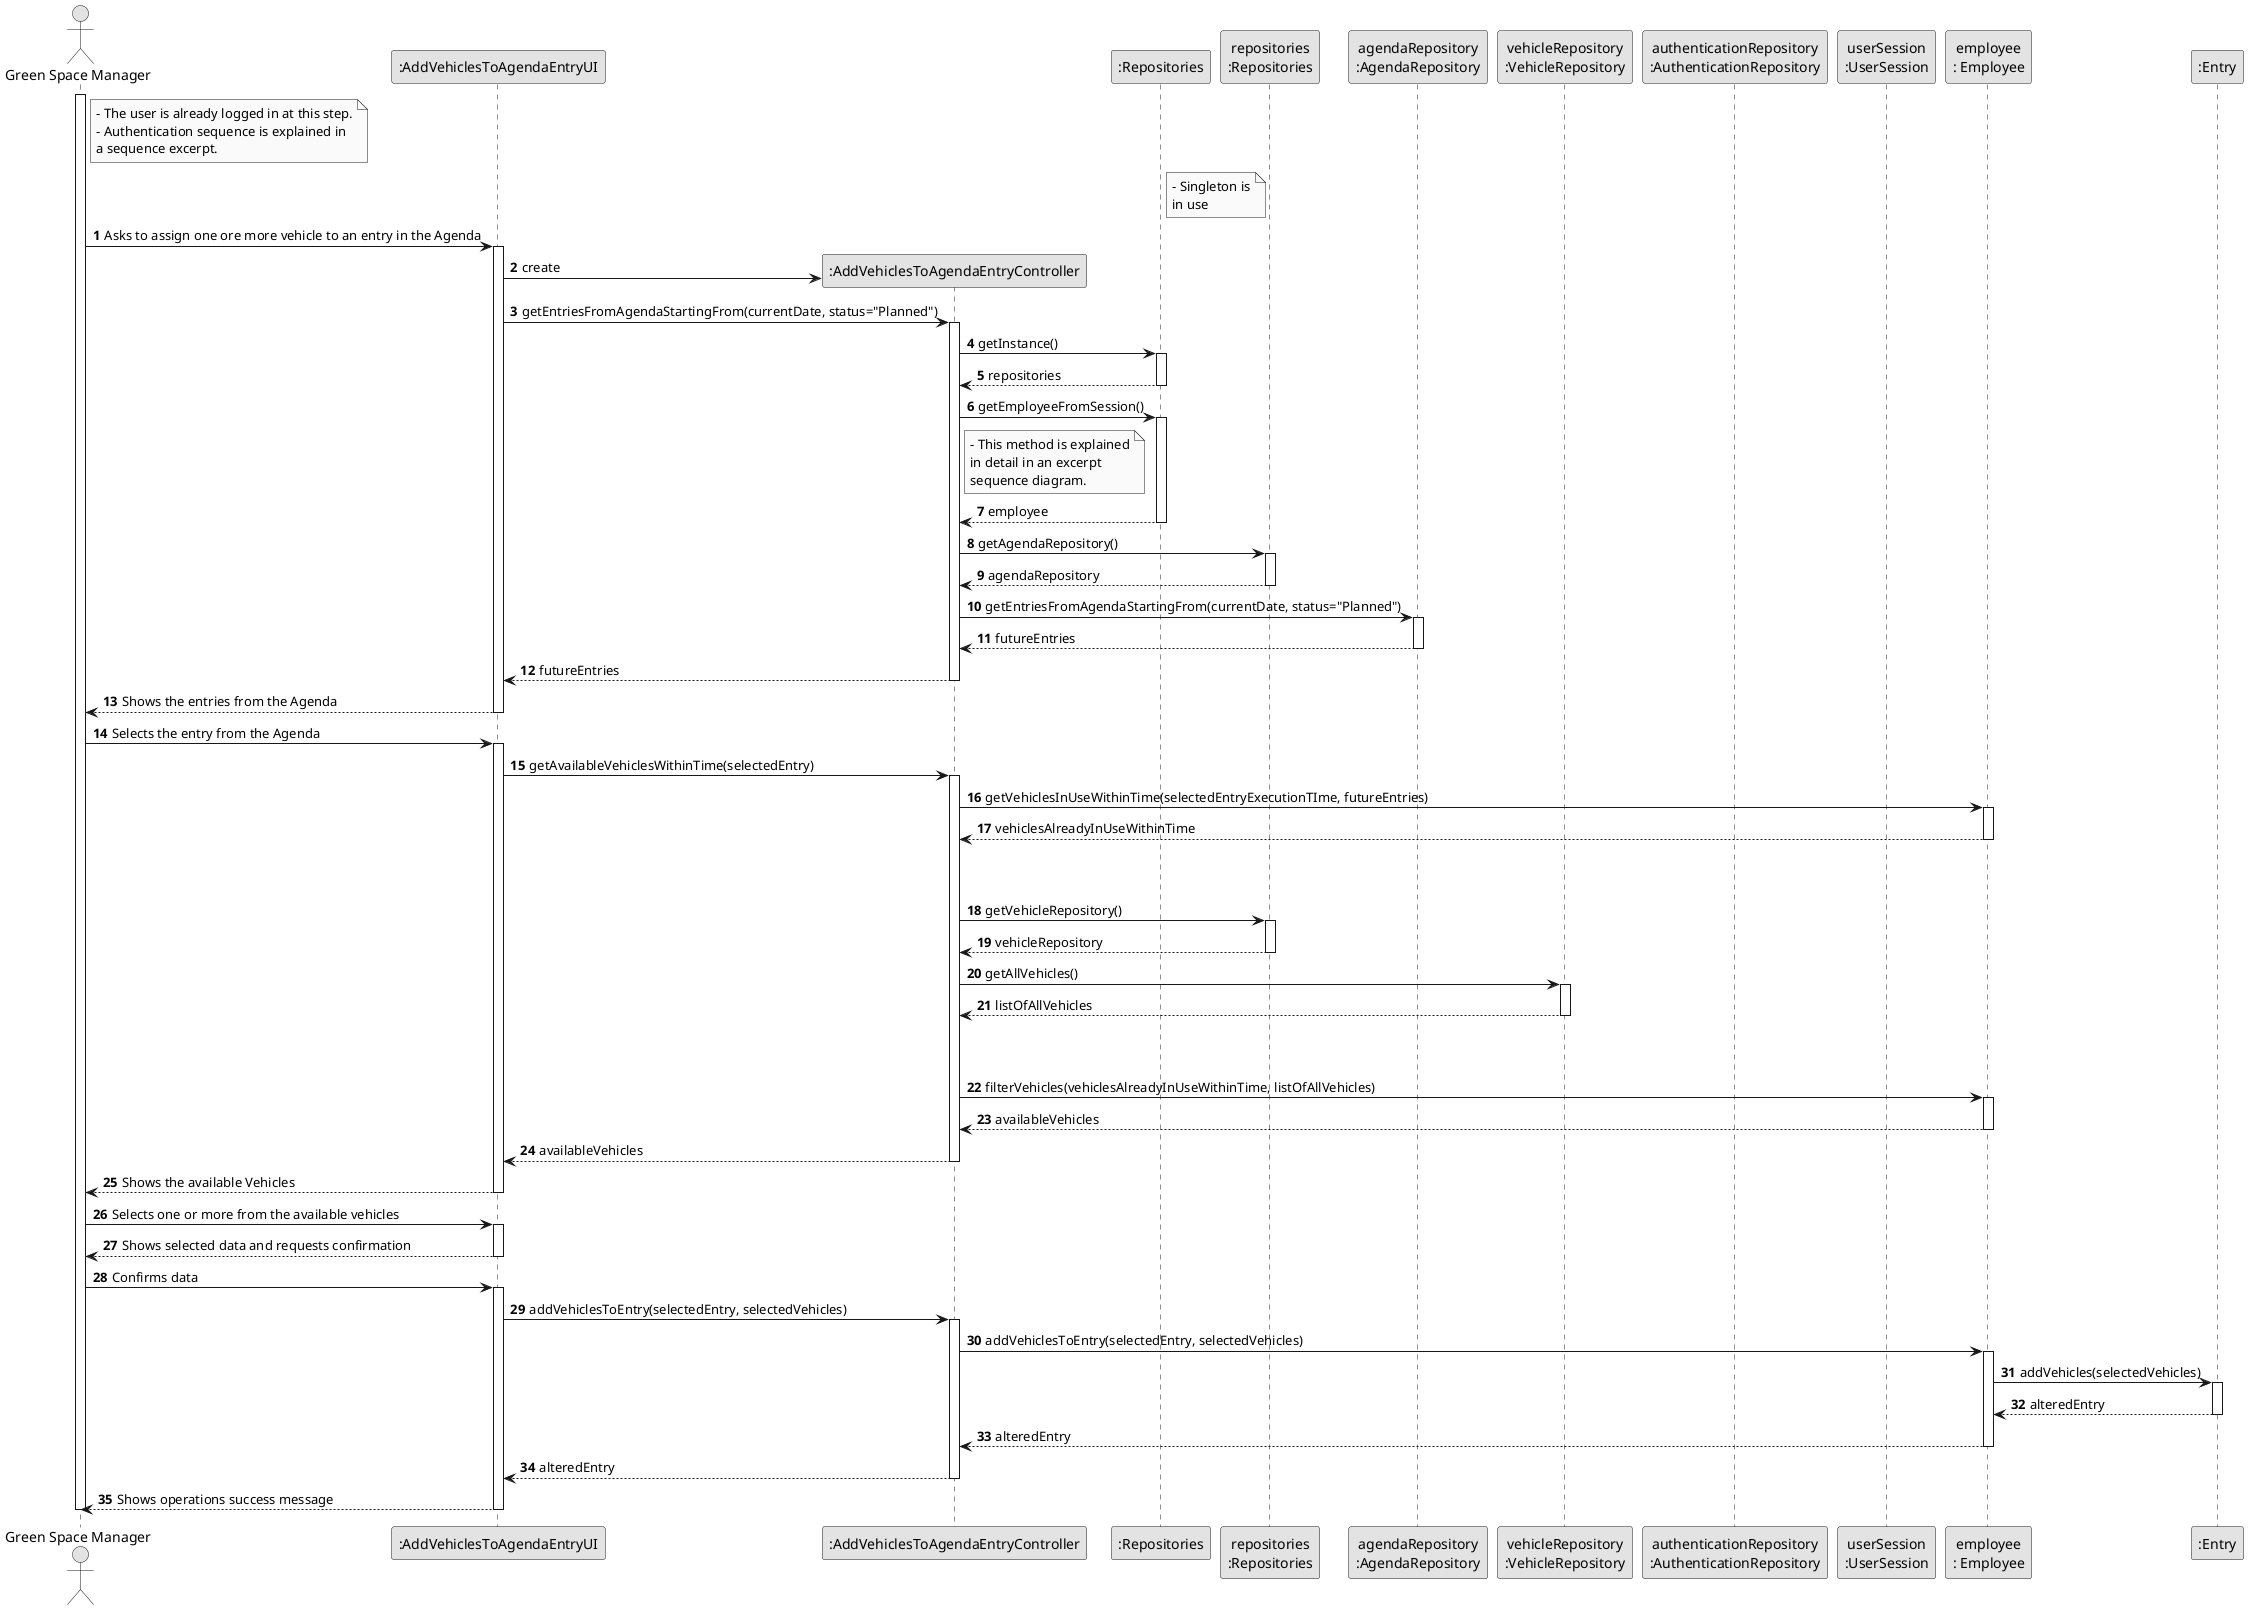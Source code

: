 @startuml
skinparam monochrome true
skinparam packageStyle rectangle
skinparam shadowing false

autonumber

'hide footbox
actor "Green Space Manager" as GSM
participant ":AddVehiclesToAgendaEntryUI" as UI
participant ":AddVehiclesToAgendaEntryController" as controller
participant ":Repositories" as singleton
participant "repositories\n:Repositories" as rep
participant "agendaRepository\n:AgendaRepository" as agendaRepository
participant "vehicleRepository\n:VehicleRepository" as vehicleRepository
participant "authenticationRepository\n:AuthenticationRepository" as AUTH_REPO
participant "userSession\n:UserSession" as USR_SESSION
participant "employee\n: Employee" as MGR
participant ":Entry" as entry


note right of GSM
    - The user is already logged in at this step.
    - Authentication sequence is explained in
    a sequence excerpt.
end note

note right of singleton
    - Singleton is
    in use
end note

activate GSM

        GSM -> UI :Asks to assign one ore more vehicle to an entry in the Agenda

        activate UI

            UI -> controller** : create

            UI -> controller : getEntriesFromAgendaStartingFrom(currentDate, status="Planned")
            activate controller

                controller -> singleton : getInstance()
                activate singleton

                    singleton --> controller: repositories
                deactivate singleton

                controller -> singleton : getEmployeeFromSession()

                note right of controller
                    - This method is explained
                    in detail in an excerpt
                    sequence diagram.
                end note

                activate singleton

                singleton --> controller : employee

                deactivate singleton

                controller -> rep : getAgendaRepository()
                activate rep

                    rep --> controller: agendaRepository
                deactivate rep

                controller -> agendaRepository : getEntriesFromAgendaStartingFrom(currentDate, status="Planned")
                activate agendaRepository

                    agendaRepository --> controller : futureEntries

                deactivate agendaRepository

                controller --> UI : futureEntries


            deactivate controller

            UI --> GSM : Shows the entries from the Agenda


        deactivate UI

        GSM -> UI :Selects the entry from the Agenda

            activate UI

                UI -> controller : getAvailableVehiclesWithinTime(selectedEntry)

                activate controller

                    controller -> MGR: getVehiclesInUseWithinTime(selectedEntryExecutionTIme, futureEntries)

                    activate MGR

                    MGR --> controller:  vehiclesAlreadyInUseWithinTime

                    |||
                    |||

                    deactivate MGR

                    controller -> rep: getVehicleRepository()

                    activate rep

                        rep --> controller: vehicleRepository

                    deactivate rep

                    controller -> vehicleRepository: getAllVehicles()

                    activate vehicleRepository

                    vehicleRepository --> controller : listOfAllVehicles

                    deactivate vehicleRepository

                    |||
                    |||

                    controller -> MGR: filterVehicles(vehiclesAlreadyInUseWithinTime, listOfAllVehicles)

                    activate MGR

                    MGR --> controller: availableVehicles

                    deactivate MGR

                    controller-->UI: availableVehicles

                deactivate controller




                UI --> GSM: Shows the available Vehicles

            deactivate UI

        GSM -> UI : Selects one or more from the available vehicles

            activate UI

            UI --> GSM:Shows selected data and requests confirmation

            deactivate UI

        GSM -> UI : Confirms data

            activate UI


            UI -> controller : addVehiclesToEntry(selectedEntry, selectedVehicles)

                activate controller

                controller -> MGR : addVehiclesToEntry(selectedEntry, selectedVehicles)

                    activate MGR

                        MGR -> entry: addVehicles(selectedVehicles)

                            activate entry

                                entry-->MGR: alteredEntry

                            deactivate entry

                        MGR --> controller : alteredEntry

                    deactivate MGR

                controller --> UI : alteredEntry

                deactivate controller

                UI --> GSM :Shows operations success message

            deactivate UI

deactivate GSM

@enduml
